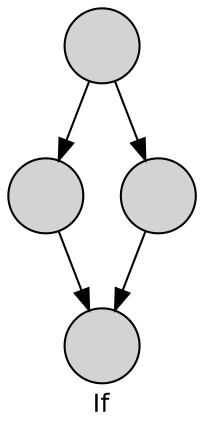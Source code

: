 digraph Sequence {
label="If";
node[label="",style=bold,shape=circle,style=filled,fontsize=12,fontname=Helvetica];
edge[fontsize=12,fontname=Helvetica];
fontsize=12;
fontname=Helvetica;

1 -> 2;
1 -> 3;
2 -> 4;
3 -> 4;
}
